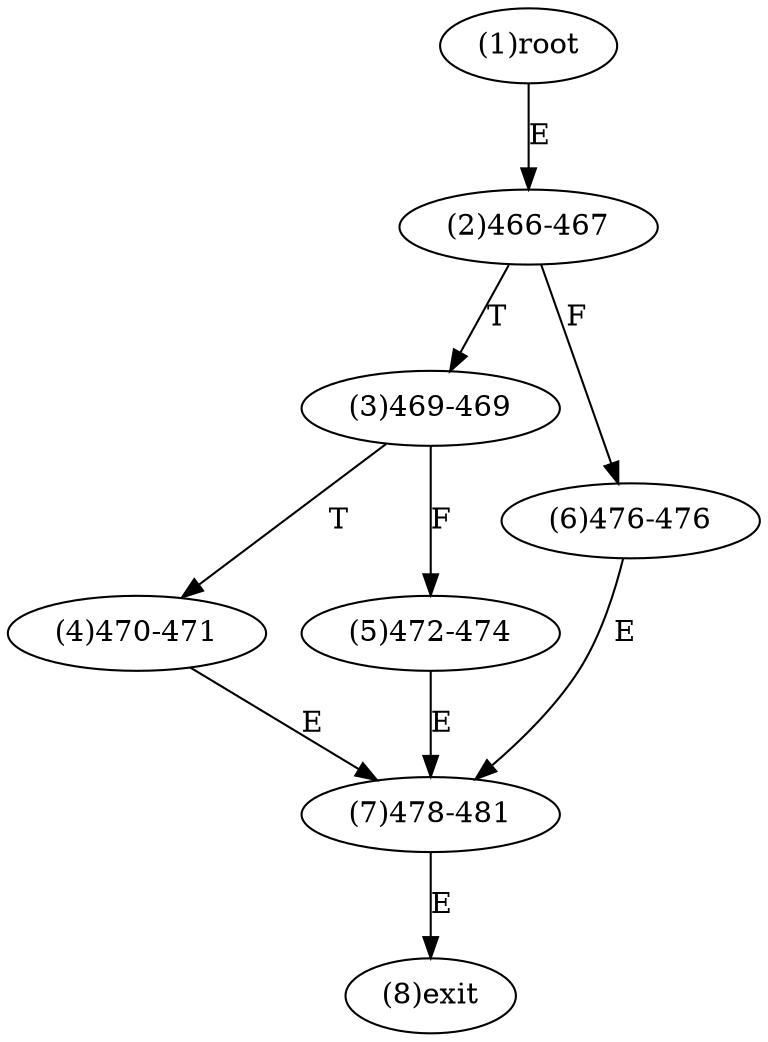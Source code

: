 digraph "" { 
1[ label="(1)root"];
2[ label="(2)466-467"];
3[ label="(3)469-469"];
4[ label="(4)470-471"];
5[ label="(5)472-474"];
6[ label="(6)476-476"];
7[ label="(7)478-481"];
8[ label="(8)exit"];
1->2[ label="E"];
2->6[ label="F"];
2->3[ label="T"];
3->5[ label="F"];
3->4[ label="T"];
4->7[ label="E"];
5->7[ label="E"];
6->7[ label="E"];
7->8[ label="E"];
}